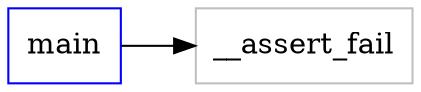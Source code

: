 digraph functioncalls {
rankdir=LR;

main [shape="box", color=blue];
__assert_fail [label="__assert_fail", shape="box", color=grey];
main -> __assert_fail;
}
